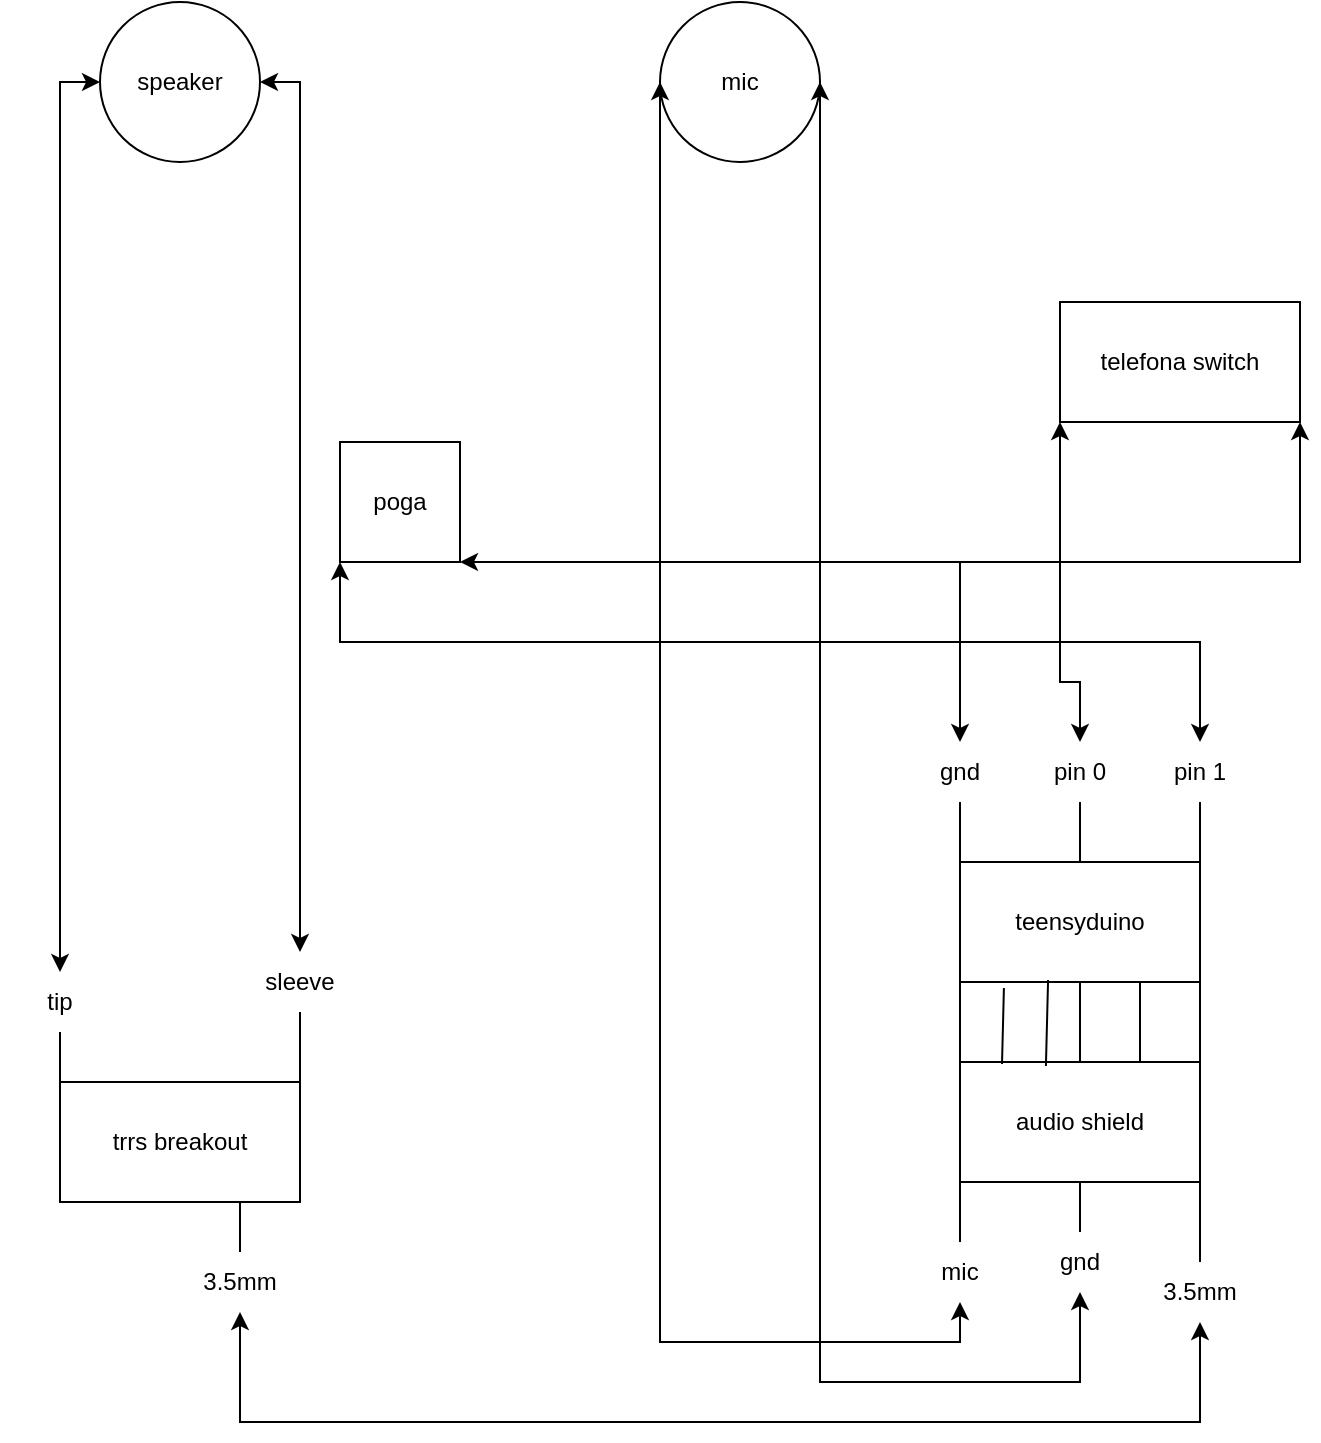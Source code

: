 <mxfile version="20.8.20" type="device"><diagram name="Page-1" id="eyUJ8CP23IQfdxC2y7EP"><mxGraphModel dx="1434" dy="796" grid="1" gridSize="10" guides="1" tooltips="1" connect="1" arrows="1" fold="1" page="1" pageScale="1" pageWidth="850" pageHeight="1100" math="0" shadow="0"><root><mxCell id="0"/><mxCell id="1" parent="0"/><mxCell id="HNe7tQ4H6ng7CAuaZECX-1" value="teensyduino" style="rounded=0;whiteSpace=wrap;html=1;" vertex="1" parent="1"><mxGeometry x="520" y="510" width="120" height="60" as="geometry"/></mxCell><mxCell id="HNe7tQ4H6ng7CAuaZECX-2" value="audio shield" style="rounded=0;whiteSpace=wrap;html=1;" vertex="1" parent="1"><mxGeometry x="520" y="610" width="120" height="60" as="geometry"/></mxCell><mxCell id="HNe7tQ4H6ng7CAuaZECX-3" value="speaker" style="ellipse;whiteSpace=wrap;html=1;aspect=fixed;" vertex="1" parent="1"><mxGeometry x="90" y="80" width="80" height="80" as="geometry"/></mxCell><mxCell id="HNe7tQ4H6ng7CAuaZECX-4" value="mic" style="ellipse;whiteSpace=wrap;html=1;aspect=fixed;" vertex="1" parent="1"><mxGeometry x="370" y="80" width="80" height="80" as="geometry"/></mxCell><mxCell id="HNe7tQ4H6ng7CAuaZECX-5" value="trrs breakout" style="rounded=0;whiteSpace=wrap;html=1;" vertex="1" parent="1"><mxGeometry x="70" y="620" width="120" height="60" as="geometry"/></mxCell><mxCell id="HNe7tQ4H6ng7CAuaZECX-6" value="" style="endArrow=none;html=1;rounded=0;exitX=0;exitY=0;exitDx=0;exitDy=0;entryX=0;entryY=1;entryDx=0;entryDy=0;" edge="1" parent="1" source="HNe7tQ4H6ng7CAuaZECX-2" target="HNe7tQ4H6ng7CAuaZECX-1"><mxGeometry width="50" height="50" relative="1" as="geometry"><mxPoint x="420" y="600" as="sourcePoint"/><mxPoint x="470" y="550" as="targetPoint"/></mxGeometry></mxCell><mxCell id="HNe7tQ4H6ng7CAuaZECX-7" value="" style="endArrow=none;html=1;rounded=0;exitX=0.358;exitY=0.033;exitDx=0;exitDy=0;entryX=0.367;entryY=0.983;entryDx=0;entryDy=0;entryPerimeter=0;exitPerimeter=0;" edge="1" parent="1" source="HNe7tQ4H6ng7CAuaZECX-2" target="HNe7tQ4H6ng7CAuaZECX-1"><mxGeometry width="50" height="50" relative="1" as="geometry"><mxPoint x="530" y="620" as="sourcePoint"/><mxPoint x="530" y="580" as="targetPoint"/><Array as="points"/></mxGeometry></mxCell><mxCell id="HNe7tQ4H6ng7CAuaZECX-8" value="" style="endArrow=none;html=1;rounded=0;exitX=0.5;exitY=0;exitDx=0;exitDy=0;entryX=0.5;entryY=1;entryDx=0;entryDy=0;" edge="1" parent="1" source="HNe7tQ4H6ng7CAuaZECX-2" target="HNe7tQ4H6ng7CAuaZECX-1"><mxGeometry width="50" height="50" relative="1" as="geometry"><mxPoint x="573" y="622" as="sourcePoint"/><mxPoint x="574" y="579" as="targetPoint"/><Array as="points"/></mxGeometry></mxCell><mxCell id="HNe7tQ4H6ng7CAuaZECX-9" value="" style="endArrow=none;html=1;rounded=0;exitX=0.75;exitY=0;exitDx=0;exitDy=0;entryX=0.75;entryY=1;entryDx=0;entryDy=0;" edge="1" parent="1" source="HNe7tQ4H6ng7CAuaZECX-2" target="HNe7tQ4H6ng7CAuaZECX-1"><mxGeometry width="50" height="50" relative="1" as="geometry"><mxPoint x="590" y="620" as="sourcePoint"/><mxPoint x="590" y="580" as="targetPoint"/><Array as="points"/></mxGeometry></mxCell><mxCell id="HNe7tQ4H6ng7CAuaZECX-10" value="" style="endArrow=none;html=1;rounded=0;exitX=1;exitY=0;exitDx=0;exitDy=0;entryX=1;entryY=1;entryDx=0;entryDy=0;" edge="1" parent="1" source="HNe7tQ4H6ng7CAuaZECX-2" target="HNe7tQ4H6ng7CAuaZECX-1"><mxGeometry width="50" height="50" relative="1" as="geometry"><mxPoint x="620" y="620" as="sourcePoint"/><mxPoint x="620" y="580" as="targetPoint"/><Array as="points"/></mxGeometry></mxCell><mxCell id="HNe7tQ4H6ng7CAuaZECX-11" value="" style="endArrow=none;html=1;rounded=0;exitX=0.175;exitY=0.017;exitDx=0;exitDy=0;entryX=0.183;entryY=1.05;entryDx=0;entryDy=0;entryPerimeter=0;exitPerimeter=0;" edge="1" parent="1" source="HNe7tQ4H6ng7CAuaZECX-2" target="HNe7tQ4H6ng7CAuaZECX-1"><mxGeometry width="50" height="50" relative="1" as="geometry"><mxPoint x="650" y="620" as="sourcePoint"/><mxPoint x="650" y="580" as="targetPoint"/><Array as="points"/></mxGeometry></mxCell><mxCell id="HNe7tQ4H6ng7CAuaZECX-12" value="" style="endArrow=none;html=1;rounded=0;exitX=0;exitY=0;exitDx=0;exitDy=0;" edge="1" parent="1" source="HNe7tQ4H6ng7CAuaZECX-1" target="HNe7tQ4H6ng7CAuaZECX-13"><mxGeometry width="50" height="50" relative="1" as="geometry"><mxPoint x="400" y="430" as="sourcePoint"/><mxPoint x="520" y="480" as="targetPoint"/></mxGeometry></mxCell><mxCell id="HNe7tQ4H6ng7CAuaZECX-13" value="gnd" style="text;html=1;strokeColor=none;fillColor=none;align=center;verticalAlign=middle;whiteSpace=wrap;rounded=0;" vertex="1" parent="1"><mxGeometry x="490" y="450" width="60" height="30" as="geometry"/></mxCell><mxCell id="HNe7tQ4H6ng7CAuaZECX-14" value="" style="endArrow=none;html=1;rounded=0;exitX=0.5;exitY=0;exitDx=0;exitDy=0;" edge="1" parent="1" source="HNe7tQ4H6ng7CAuaZECX-1" target="HNe7tQ4H6ng7CAuaZECX-15"><mxGeometry width="50" height="50" relative="1" as="geometry"><mxPoint x="400" y="430" as="sourcePoint"/><mxPoint x="580" y="480" as="targetPoint"/></mxGeometry></mxCell><mxCell id="HNe7tQ4H6ng7CAuaZECX-15" value="pin 0" style="text;html=1;strokeColor=none;fillColor=none;align=center;verticalAlign=middle;whiteSpace=wrap;rounded=0;" vertex="1" parent="1"><mxGeometry x="550" y="450" width="60" height="30" as="geometry"/></mxCell><mxCell id="HNe7tQ4H6ng7CAuaZECX-16" value="" style="endArrow=none;html=1;rounded=0;exitX=1;exitY=0;exitDx=0;exitDy=0;" edge="1" parent="1" source="HNe7tQ4H6ng7CAuaZECX-1" target="HNe7tQ4H6ng7CAuaZECX-17"><mxGeometry width="50" height="50" relative="1" as="geometry"><mxPoint x="400" y="430" as="sourcePoint"/><mxPoint x="640" y="480" as="targetPoint"/></mxGeometry></mxCell><mxCell id="HNe7tQ4H6ng7CAuaZECX-17" value="pin 1" style="text;html=1;strokeColor=none;fillColor=none;align=center;verticalAlign=middle;whiteSpace=wrap;rounded=0;" vertex="1" parent="1"><mxGeometry x="610" y="450" width="60" height="30" as="geometry"/></mxCell><mxCell id="HNe7tQ4H6ng7CAuaZECX-18" value="" style="endArrow=none;html=1;rounded=0;entryX=0;entryY=1;entryDx=0;entryDy=0;" edge="1" parent="1" target="HNe7tQ4H6ng7CAuaZECX-2"><mxGeometry width="50" height="50" relative="1" as="geometry"><mxPoint x="520" y="700" as="sourcePoint"/><mxPoint x="450" y="380" as="targetPoint"/></mxGeometry></mxCell><mxCell id="HNe7tQ4H6ng7CAuaZECX-19" value="mic" style="text;html=1;strokeColor=none;fillColor=none;align=center;verticalAlign=middle;whiteSpace=wrap;rounded=0;" vertex="1" parent="1"><mxGeometry x="490" y="700" width="60" height="30" as="geometry"/></mxCell><mxCell id="HNe7tQ4H6ng7CAuaZECX-20" value="" style="endArrow=none;html=1;rounded=0;exitX=0.5;exitY=1;exitDx=0;exitDy=0;" edge="1" parent="1" source="HNe7tQ4H6ng7CAuaZECX-2" target="HNe7tQ4H6ng7CAuaZECX-21"><mxGeometry width="50" height="50" relative="1" as="geometry"><mxPoint x="400" y="430" as="sourcePoint"/><mxPoint x="580" y="710" as="targetPoint"/></mxGeometry></mxCell><mxCell id="HNe7tQ4H6ng7CAuaZECX-21" value="gnd" style="text;html=1;strokeColor=none;fillColor=none;align=center;verticalAlign=middle;whiteSpace=wrap;rounded=0;" vertex="1" parent="1"><mxGeometry x="550" y="695" width="60" height="30" as="geometry"/></mxCell><mxCell id="HNe7tQ4H6ng7CAuaZECX-22" value="" style="endArrow=none;html=1;rounded=0;entryX=1;entryY=1;entryDx=0;entryDy=0;" edge="1" parent="1" target="HNe7tQ4H6ng7CAuaZECX-2"><mxGeometry width="50" height="50" relative="1" as="geometry"><mxPoint x="640" y="710" as="sourcePoint"/><mxPoint x="450" y="380" as="targetPoint"/></mxGeometry></mxCell><mxCell id="HNe7tQ4H6ng7CAuaZECX-23" value="3.5mm" style="text;html=1;strokeColor=none;fillColor=none;align=center;verticalAlign=middle;whiteSpace=wrap;rounded=0;" vertex="1" parent="1"><mxGeometry x="610" y="710" width="60" height="30" as="geometry"/></mxCell><mxCell id="HNe7tQ4H6ng7CAuaZECX-24" value="telefona switch" style="rounded=0;whiteSpace=wrap;html=1;" vertex="1" parent="1"><mxGeometry x="570" y="230" width="120" height="60" as="geometry"/></mxCell><mxCell id="HNe7tQ4H6ng7CAuaZECX-25" value="" style="endArrow=none;html=1;rounded=0;exitX=0.75;exitY=1;exitDx=0;exitDy=0;" edge="1" parent="1" source="HNe7tQ4H6ng7CAuaZECX-5" target="HNe7tQ4H6ng7CAuaZECX-26"><mxGeometry width="50" height="50" relative="1" as="geometry"><mxPoint x="400" y="430" as="sourcePoint"/><mxPoint x="160" y="720" as="targetPoint"/></mxGeometry></mxCell><mxCell id="HNe7tQ4H6ng7CAuaZECX-26" value="3.5mm" style="text;html=1;strokeColor=none;fillColor=none;align=center;verticalAlign=middle;whiteSpace=wrap;rounded=0;" vertex="1" parent="1"><mxGeometry x="130" y="705" width="60" height="30" as="geometry"/></mxCell><mxCell id="HNe7tQ4H6ng7CAuaZECX-27" value="" style="endArrow=classic;startArrow=classic;html=1;rounded=0;exitX=0.5;exitY=1;exitDx=0;exitDy=0;entryX=0.5;entryY=1;entryDx=0;entryDy=0;" edge="1" parent="1" source="HNe7tQ4H6ng7CAuaZECX-26" target="HNe7tQ4H6ng7CAuaZECX-23"><mxGeometry width="50" height="50" relative="1" as="geometry"><mxPoint x="210" y="770" as="sourcePoint"/><mxPoint x="260" y="720" as="targetPoint"/><Array as="points"><mxPoint x="160" y="790"/><mxPoint x="640" y="790"/></Array></mxGeometry></mxCell><mxCell id="HNe7tQ4H6ng7CAuaZECX-28" value="" style="endArrow=classic;startArrow=classic;html=1;rounded=0;entryX=0;entryY=1;entryDx=0;entryDy=0;exitX=0.5;exitY=0;exitDx=0;exitDy=0;" edge="1" parent="1" source="HNe7tQ4H6ng7CAuaZECX-15" target="HNe7tQ4H6ng7CAuaZECX-24"><mxGeometry width="50" height="50" relative="1" as="geometry"><mxPoint x="400" y="430" as="sourcePoint"/><mxPoint x="610" y="330" as="targetPoint"/><Array as="points"><mxPoint x="580" y="420"/><mxPoint x="570" y="420"/></Array></mxGeometry></mxCell><mxCell id="HNe7tQ4H6ng7CAuaZECX-30" value="poga" style="rounded=0;whiteSpace=wrap;html=1;" vertex="1" parent="1"><mxGeometry x="210" y="300" width="60" height="60" as="geometry"/></mxCell><mxCell id="HNe7tQ4H6ng7CAuaZECX-32" value="" style="endArrow=classic;startArrow=classic;html=1;rounded=0;exitX=0.5;exitY=0;exitDx=0;exitDy=0;entryX=1;entryY=1;entryDx=0;entryDy=0;" edge="1" parent="1" source="HNe7tQ4H6ng7CAuaZECX-13" target="HNe7tQ4H6ng7CAuaZECX-24"><mxGeometry width="50" height="50" relative="1" as="geometry"><mxPoint x="400" y="430" as="sourcePoint"/><mxPoint x="450" y="380" as="targetPoint"/><Array as="points"><mxPoint x="520" y="360"/><mxPoint x="690" y="360"/></Array></mxGeometry></mxCell><mxCell id="HNe7tQ4H6ng7CAuaZECX-33" value="" style="endArrow=classic;html=1;rounded=0;entryX=1;entryY=1;entryDx=0;entryDy=0;" edge="1" parent="1" target="HNe7tQ4H6ng7CAuaZECX-30"><mxGeometry width="50" height="50" relative="1" as="geometry"><mxPoint x="520" y="360" as="sourcePoint"/><mxPoint x="450" y="380" as="targetPoint"/></mxGeometry></mxCell><mxCell id="HNe7tQ4H6ng7CAuaZECX-34" value="" style="endArrow=classic;startArrow=classic;html=1;rounded=0;entryX=0.5;entryY=0;entryDx=0;entryDy=0;exitX=0;exitY=1;exitDx=0;exitDy=0;" edge="1" parent="1" source="HNe7tQ4H6ng7CAuaZECX-30" target="HNe7tQ4H6ng7CAuaZECX-17"><mxGeometry width="50" height="50" relative="1" as="geometry"><mxPoint x="400" y="430" as="sourcePoint"/><mxPoint x="450" y="380" as="targetPoint"/><Array as="points"><mxPoint x="210" y="400"/><mxPoint x="640" y="400"/></Array></mxGeometry></mxCell><mxCell id="HNe7tQ4H6ng7CAuaZECX-35" value="" style="endArrow=none;html=1;rounded=0;exitX=1;exitY=0;exitDx=0;exitDy=0;" edge="1" parent="1" source="HNe7tQ4H6ng7CAuaZECX-5" target="HNe7tQ4H6ng7CAuaZECX-36"><mxGeometry width="50" height="50" relative="1" as="geometry"><mxPoint x="400" y="430" as="sourcePoint"/><mxPoint x="190" y="570" as="targetPoint"/></mxGeometry></mxCell><mxCell id="HNe7tQ4H6ng7CAuaZECX-36" value="sleeve" style="text;html=1;strokeColor=none;fillColor=none;align=center;verticalAlign=middle;whiteSpace=wrap;rounded=0;" vertex="1" parent="1"><mxGeometry x="160" y="555" width="60" height="30" as="geometry"/></mxCell><mxCell id="HNe7tQ4H6ng7CAuaZECX-37" value="" style="endArrow=none;html=1;rounded=0;exitX=0;exitY=0;exitDx=0;exitDy=0;" edge="1" parent="1" source="HNe7tQ4H6ng7CAuaZECX-5" target="HNe7tQ4H6ng7CAuaZECX-38"><mxGeometry width="50" height="50" relative="1" as="geometry"><mxPoint x="400" y="430" as="sourcePoint"/><mxPoint x="70" y="580" as="targetPoint"/></mxGeometry></mxCell><mxCell id="HNe7tQ4H6ng7CAuaZECX-38" value="tip" style="text;html=1;strokeColor=none;fillColor=none;align=center;verticalAlign=middle;whiteSpace=wrap;rounded=0;" vertex="1" parent="1"><mxGeometry x="40" y="565" width="60" height="30" as="geometry"/></mxCell><mxCell id="HNe7tQ4H6ng7CAuaZECX-39" value="" style="endArrow=classic;startArrow=classic;html=1;rounded=0;exitX=0.5;exitY=0;exitDx=0;exitDy=0;entryX=0;entryY=0.5;entryDx=0;entryDy=0;" edge="1" parent="1" source="HNe7tQ4H6ng7CAuaZECX-38" target="HNe7tQ4H6ng7CAuaZECX-3"><mxGeometry width="50" height="50" relative="1" as="geometry"><mxPoint x="400" y="430" as="sourcePoint"/><mxPoint x="450" y="380" as="targetPoint"/><Array as="points"><mxPoint x="70" y="120"/></Array></mxGeometry></mxCell><mxCell id="HNe7tQ4H6ng7CAuaZECX-40" value="" style="endArrow=classic;startArrow=classic;html=1;rounded=0;entryX=1;entryY=0.5;entryDx=0;entryDy=0;exitX=0.5;exitY=0;exitDx=0;exitDy=0;" edge="1" parent="1" source="HNe7tQ4H6ng7CAuaZECX-36" target="HNe7tQ4H6ng7CAuaZECX-3"><mxGeometry width="50" height="50" relative="1" as="geometry"><mxPoint x="400" y="430" as="sourcePoint"/><mxPoint x="450" y="380" as="targetPoint"/><Array as="points"><mxPoint x="190" y="120"/></Array></mxGeometry></mxCell><mxCell id="HNe7tQ4H6ng7CAuaZECX-41" value="" style="endArrow=classic;startArrow=classic;html=1;rounded=0;entryX=0;entryY=0.5;entryDx=0;entryDy=0;exitX=0.5;exitY=1;exitDx=0;exitDy=0;" edge="1" parent="1" source="HNe7tQ4H6ng7CAuaZECX-19" target="HNe7tQ4H6ng7CAuaZECX-4"><mxGeometry width="50" height="50" relative="1" as="geometry"><mxPoint x="400" y="430" as="sourcePoint"/><mxPoint x="450" y="380" as="targetPoint"/><Array as="points"><mxPoint x="520" y="750"/><mxPoint x="370" y="750"/></Array></mxGeometry></mxCell><mxCell id="HNe7tQ4H6ng7CAuaZECX-42" value="" style="endArrow=classic;startArrow=classic;html=1;rounded=0;entryX=1;entryY=0.5;entryDx=0;entryDy=0;exitX=0.5;exitY=1;exitDx=0;exitDy=0;" edge="1" parent="1" source="HNe7tQ4H6ng7CAuaZECX-21" target="HNe7tQ4H6ng7CAuaZECX-4"><mxGeometry width="50" height="50" relative="1" as="geometry"><mxPoint x="400" y="430" as="sourcePoint"/><mxPoint x="450" y="380" as="targetPoint"/><Array as="points"><mxPoint x="580" y="770"/><mxPoint x="450" y="770"/></Array></mxGeometry></mxCell></root></mxGraphModel></diagram></mxfile>